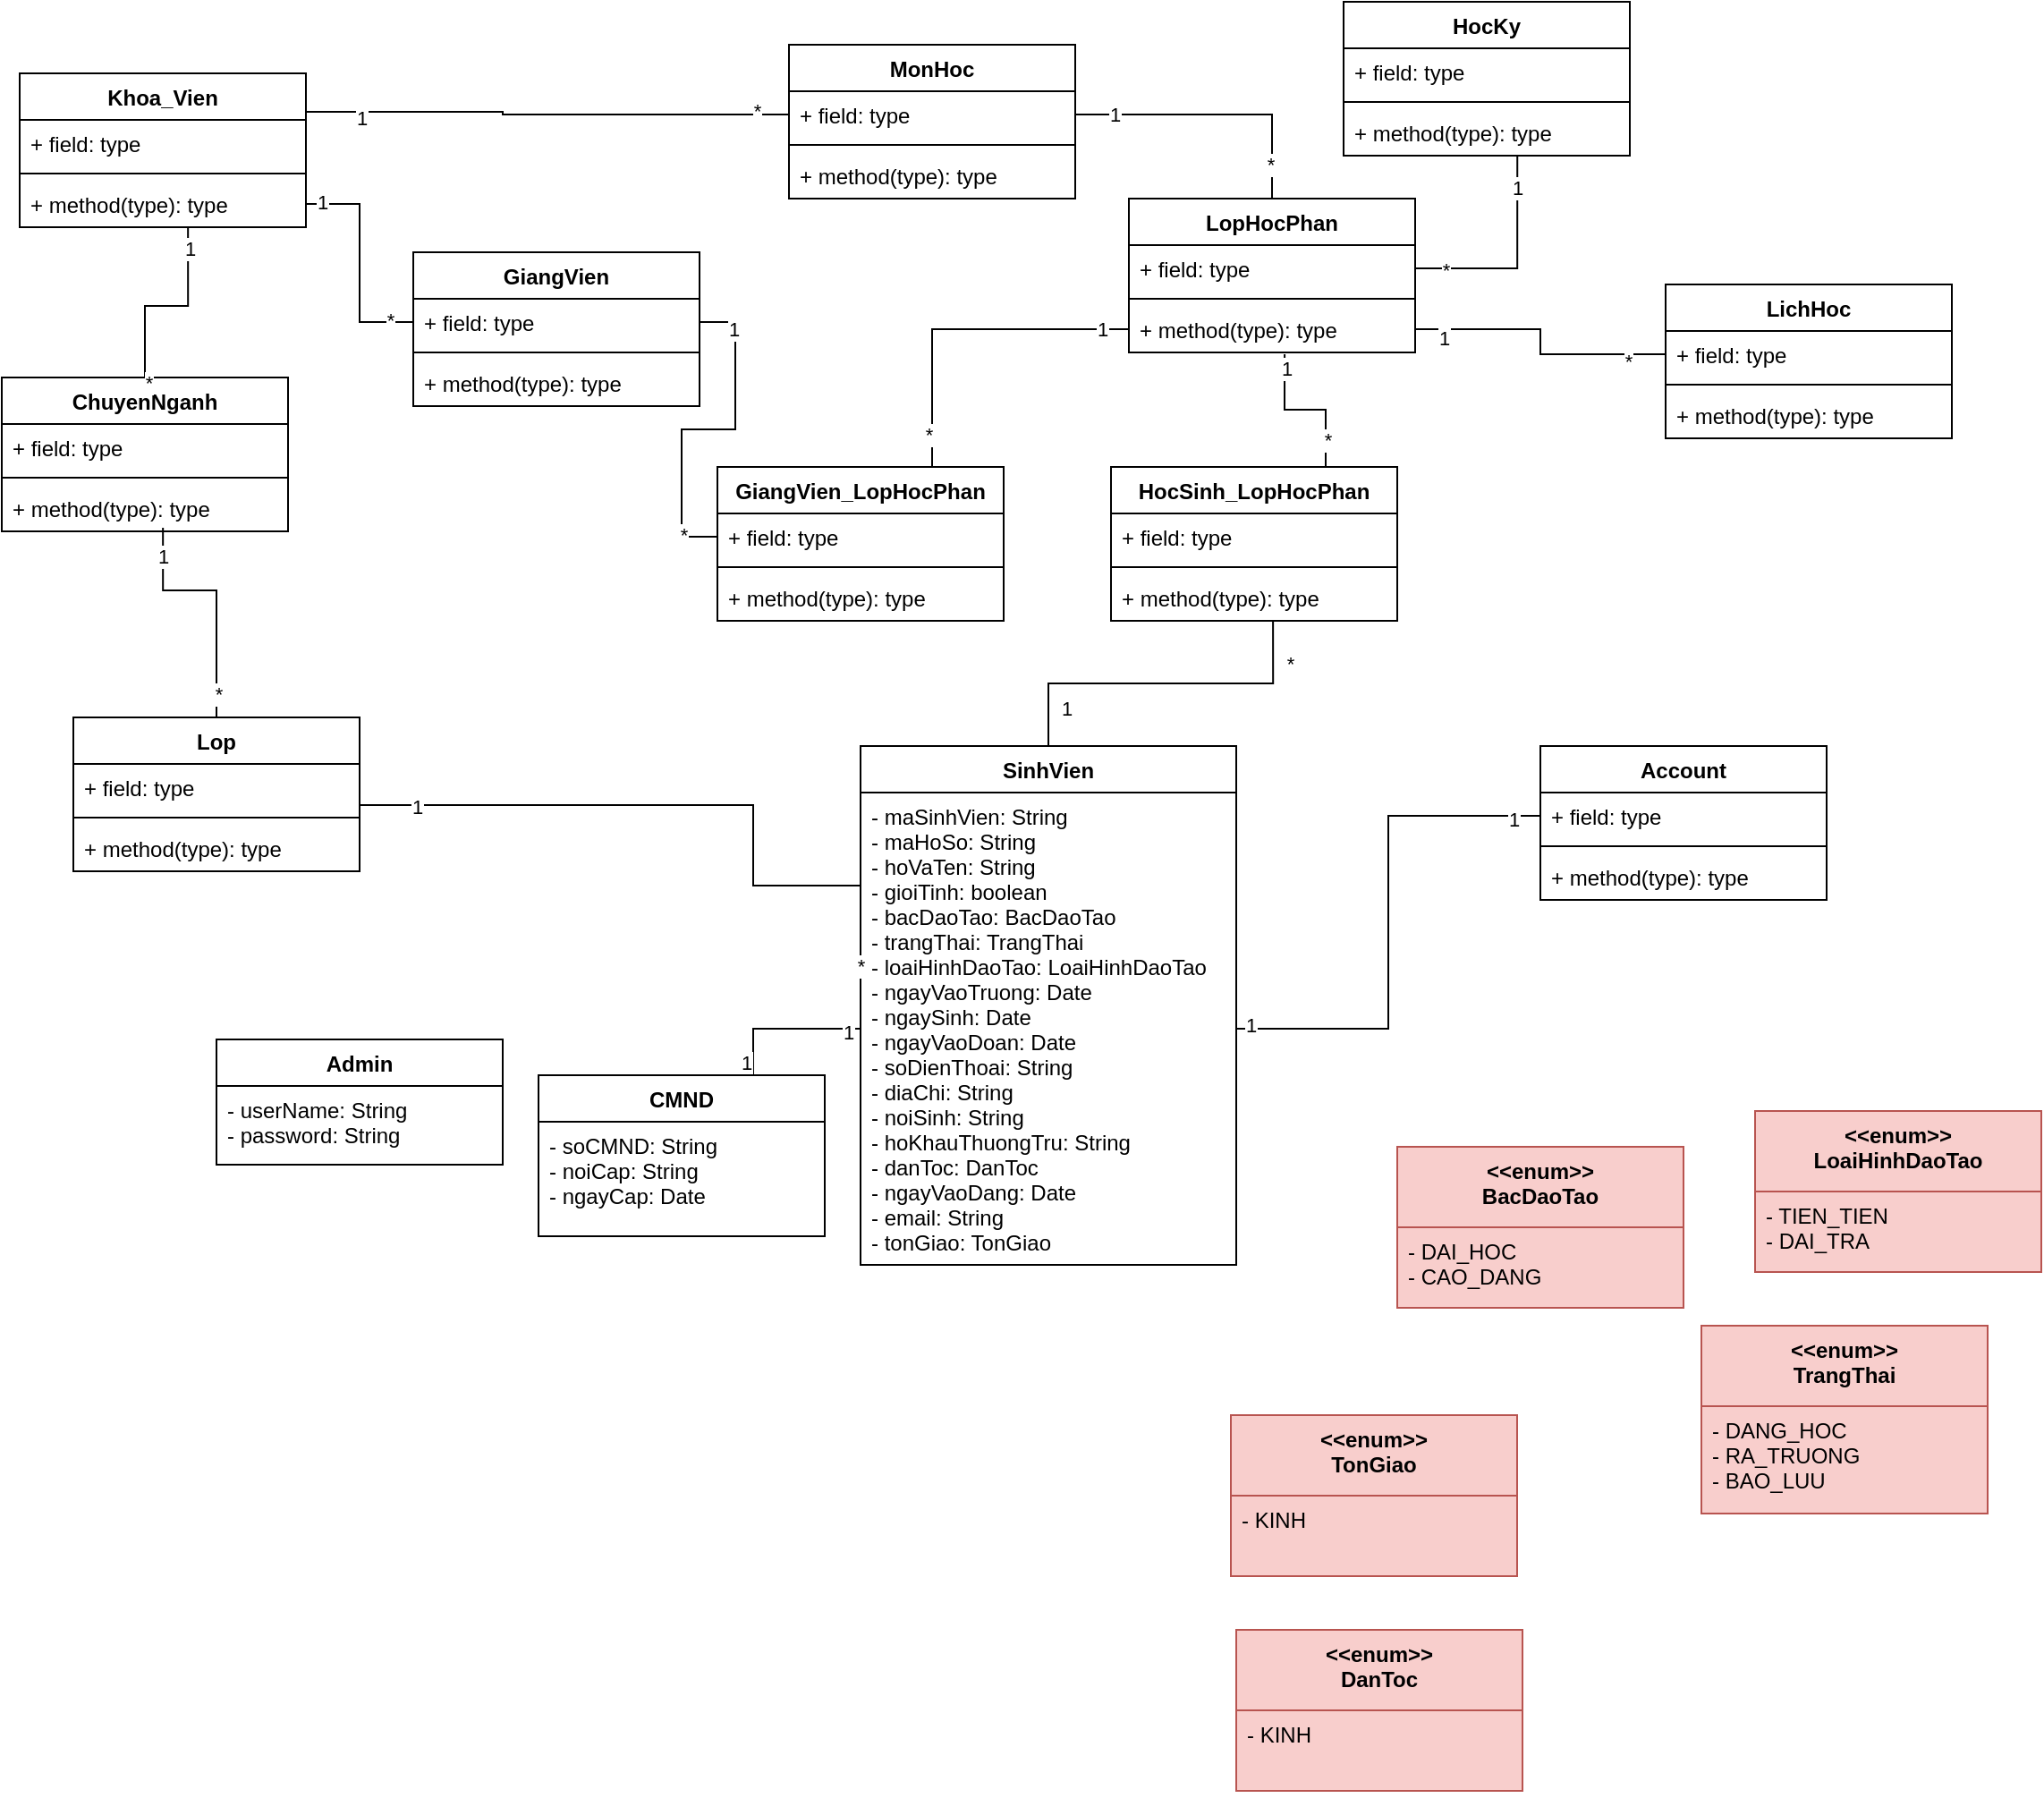 <mxfile version="15.2.1" type="github">
  <diagram id="Yj6DFzL0j5Qf95JARL4s" name="Page-1">
    <mxGraphModel dx="2858" dy="1194" grid="1" gridSize="10" guides="1" tooltips="1" connect="1" arrows="1" fold="1" page="1" pageScale="1" pageWidth="827" pageHeight="1169" math="0" shadow="0">
      <root>
        <mxCell id="0" />
        <mxCell id="1" parent="0" />
        <mxCell id="6rRiFF-nvon5pC7xxNcr-5" value="SinhVien" style="swimlane;fontStyle=1;align=center;verticalAlign=top;childLayout=stackLayout;horizontal=1;startSize=26;horizontalStack=0;resizeParent=1;resizeParentMax=0;resizeLast=0;collapsible=1;marginBottom=0;" vertex="1" parent="1">
          <mxGeometry x="460" y="446" width="210" height="290" as="geometry" />
        </mxCell>
        <mxCell id="6rRiFF-nvon5pC7xxNcr-6" value="- maSinhVien: String&#xa;- maHoSo: String&#xa;- hoVaTen: String&#xa;- gioiTinh: boolean&#xa;- bacDaoTao: BacDaoTao&#xa;- trangThai: TrangThai&#xa;- loaiHinhDaoTao: LoaiHinhDaoTao&#xa;- ngayVaoTruong: Date&#xa;- ngaySinh: Date&#xa;- ngayVaoDoan: Date&#xa;- soDienThoai: String&#xa;- diaChi: String&#xa;- noiSinh: String&#xa;- hoKhauThuongTru: String&#xa;- danToc: DanToc&#xa;- ngayVaoDang: Date&#xa;- email: String&#xa;- tonGiao: TonGiao" style="text;strokeColor=none;fillColor=none;align=left;verticalAlign=top;spacingLeft=4;spacingRight=4;overflow=hidden;rotatable=0;points=[[0,0.5],[1,0.5]];portConstraint=eastwest;" vertex="1" parent="6rRiFF-nvon5pC7xxNcr-5">
          <mxGeometry y="26" width="210" height="264" as="geometry" />
        </mxCell>
        <mxCell id="6rRiFF-nvon5pC7xxNcr-9" value="Khoa_Vien" style="swimlane;fontStyle=1;align=center;verticalAlign=top;childLayout=stackLayout;horizontal=1;startSize=26;horizontalStack=0;resizeParent=1;resizeParentMax=0;resizeLast=0;collapsible=1;marginBottom=0;" vertex="1" parent="1">
          <mxGeometry x="-10" y="70" width="160" height="86" as="geometry" />
        </mxCell>
        <mxCell id="6rRiFF-nvon5pC7xxNcr-10" value="+ field: type" style="text;strokeColor=none;fillColor=none;align=left;verticalAlign=top;spacingLeft=4;spacingRight=4;overflow=hidden;rotatable=0;points=[[0,0.5],[1,0.5]];portConstraint=eastwest;" vertex="1" parent="6rRiFF-nvon5pC7xxNcr-9">
          <mxGeometry y="26" width="160" height="26" as="geometry" />
        </mxCell>
        <mxCell id="6rRiFF-nvon5pC7xxNcr-11" value="" style="line;strokeWidth=1;fillColor=none;align=left;verticalAlign=middle;spacingTop=-1;spacingLeft=3;spacingRight=3;rotatable=0;labelPosition=right;points=[];portConstraint=eastwest;" vertex="1" parent="6rRiFF-nvon5pC7xxNcr-9">
          <mxGeometry y="52" width="160" height="8" as="geometry" />
        </mxCell>
        <mxCell id="6rRiFF-nvon5pC7xxNcr-12" value="+ method(type): type" style="text;strokeColor=none;fillColor=none;align=left;verticalAlign=top;spacingLeft=4;spacingRight=4;overflow=hidden;rotatable=0;points=[[0,0.5],[1,0.5]];portConstraint=eastwest;" vertex="1" parent="6rRiFF-nvon5pC7xxNcr-9">
          <mxGeometry y="60" width="160" height="26" as="geometry" />
        </mxCell>
        <mxCell id="6rRiFF-nvon5pC7xxNcr-13" value="ChuyenNganh" style="swimlane;fontStyle=1;align=center;verticalAlign=top;childLayout=stackLayout;horizontal=1;startSize=26;horizontalStack=0;resizeParent=1;resizeParentMax=0;resizeLast=0;collapsible=1;marginBottom=0;" vertex="1" parent="1">
          <mxGeometry x="-20" y="240" width="160" height="86" as="geometry" />
        </mxCell>
        <mxCell id="6rRiFF-nvon5pC7xxNcr-14" value="+ field: type" style="text;strokeColor=none;fillColor=none;align=left;verticalAlign=top;spacingLeft=4;spacingRight=4;overflow=hidden;rotatable=0;points=[[0,0.5],[1,0.5]];portConstraint=eastwest;" vertex="1" parent="6rRiFF-nvon5pC7xxNcr-13">
          <mxGeometry y="26" width="160" height="26" as="geometry" />
        </mxCell>
        <mxCell id="6rRiFF-nvon5pC7xxNcr-15" value="" style="line;strokeWidth=1;fillColor=none;align=left;verticalAlign=middle;spacingTop=-1;spacingLeft=3;spacingRight=3;rotatable=0;labelPosition=right;points=[];portConstraint=eastwest;" vertex="1" parent="6rRiFF-nvon5pC7xxNcr-13">
          <mxGeometry y="52" width="160" height="8" as="geometry" />
        </mxCell>
        <mxCell id="6rRiFF-nvon5pC7xxNcr-16" value="+ method(type): type" style="text;strokeColor=none;fillColor=none;align=left;verticalAlign=top;spacingLeft=4;spacingRight=4;overflow=hidden;rotatable=0;points=[[0,0.5],[1,0.5]];portConstraint=eastwest;" vertex="1" parent="6rRiFF-nvon5pC7xxNcr-13">
          <mxGeometry y="60" width="160" height="26" as="geometry" />
        </mxCell>
        <mxCell id="6rRiFF-nvon5pC7xxNcr-17" style="edgeStyle=orthogonalEdgeStyle;rounded=0;orthogonalLoop=1;jettySize=auto;html=1;exitX=0;exitY=0.5;exitDx=0;exitDy=0;entryX=1;entryY=0.5;entryDx=0;entryDy=0;endArrow=none;endFill=0;" edge="1" parent="1" source="6rRiFF-nvon5pC7xxNcr-6" target="6rRiFF-nvon5pC7xxNcr-31">
          <mxGeometry relative="1" as="geometry">
            <Array as="points">
              <mxPoint x="400" y="524" />
              <mxPoint x="400" y="479" />
              <mxPoint x="180" y="479" />
            </Array>
          </mxGeometry>
        </mxCell>
        <mxCell id="6rRiFF-nvon5pC7xxNcr-19" value="*" style="edgeLabel;html=1;align=center;verticalAlign=middle;resizable=0;points=[];" vertex="1" connectable="0" parent="6rRiFF-nvon5pC7xxNcr-17">
          <mxGeometry x="-0.831" relative="1" as="geometry">
            <mxPoint as="offset" />
          </mxGeometry>
        </mxCell>
        <mxCell id="6rRiFF-nvon5pC7xxNcr-21" value="1" style="edgeLabel;html=1;align=center;verticalAlign=middle;resizable=0;points=[];" vertex="1" connectable="0" parent="6rRiFF-nvon5pC7xxNcr-17">
          <mxGeometry x="0.798" y="1" relative="1" as="geometry">
            <mxPoint as="offset" />
          </mxGeometry>
        </mxCell>
        <mxCell id="6rRiFF-nvon5pC7xxNcr-18" style="edgeStyle=orthogonalEdgeStyle;rounded=0;orthogonalLoop=1;jettySize=auto;html=1;exitX=0.5;exitY=0;exitDx=0;exitDy=0;entryX=0.588;entryY=1;entryDx=0;entryDy=0;endArrow=none;endFill=0;entryPerimeter=0;" edge="1" parent="1" source="6rRiFF-nvon5pC7xxNcr-13" target="6rRiFF-nvon5pC7xxNcr-12">
          <mxGeometry relative="1" as="geometry">
            <Array as="points">
              <mxPoint x="60" y="200" />
              <mxPoint x="84" y="200" />
            </Array>
          </mxGeometry>
        </mxCell>
        <mxCell id="6rRiFF-nvon5pC7xxNcr-22" value="1" style="edgeLabel;html=1;align=center;verticalAlign=middle;resizable=0;points=[];" vertex="1" connectable="0" parent="6rRiFF-nvon5pC7xxNcr-18">
          <mxGeometry x="0.785" y="-1" relative="1" as="geometry">
            <mxPoint as="offset" />
          </mxGeometry>
        </mxCell>
        <mxCell id="6rRiFF-nvon5pC7xxNcr-24" value="*" style="edgeLabel;html=1;align=center;verticalAlign=middle;resizable=0;points=[];" vertex="1" connectable="0" parent="6rRiFF-nvon5pC7xxNcr-18">
          <mxGeometry x="-0.884" y="1" relative="1" as="geometry">
            <mxPoint x="3" y="9" as="offset" />
          </mxGeometry>
        </mxCell>
        <mxCell id="6rRiFF-nvon5pC7xxNcr-45" style="edgeStyle=orthogonalEdgeStyle;rounded=0;orthogonalLoop=1;jettySize=auto;html=1;exitX=0.544;exitY=1.038;exitDx=0;exitDy=0;entryX=0.75;entryY=0;entryDx=0;entryDy=0;endArrow=none;endFill=0;exitPerimeter=0;" edge="1" parent="1" source="6rRiFF-nvon5pC7xxNcr-29" target="6rRiFF-nvon5pC7xxNcr-41">
          <mxGeometry relative="1" as="geometry" />
        </mxCell>
        <mxCell id="6rRiFF-nvon5pC7xxNcr-49" value="*" style="edgeLabel;html=1;align=center;verticalAlign=middle;resizable=0;points=[];" vertex="1" connectable="0" parent="6rRiFF-nvon5pC7xxNcr-45">
          <mxGeometry x="0.635" y="1" relative="1" as="geometry">
            <mxPoint as="offset" />
          </mxGeometry>
        </mxCell>
        <mxCell id="6rRiFF-nvon5pC7xxNcr-51" value="1" style="edgeLabel;html=1;align=center;verticalAlign=middle;resizable=0;points=[];" vertex="1" connectable="0" parent="6rRiFF-nvon5pC7xxNcr-45">
          <mxGeometry x="-0.819" y="1" relative="1" as="geometry">
            <mxPoint as="offset" />
          </mxGeometry>
        </mxCell>
        <mxCell id="6rRiFF-nvon5pC7xxNcr-26" value="LopHocPhan" style="swimlane;fontStyle=1;align=center;verticalAlign=top;childLayout=stackLayout;horizontal=1;startSize=26;horizontalStack=0;resizeParent=1;resizeParentMax=0;resizeLast=0;collapsible=1;marginBottom=0;" vertex="1" parent="1">
          <mxGeometry x="610" y="140" width="160" height="86" as="geometry" />
        </mxCell>
        <mxCell id="6rRiFF-nvon5pC7xxNcr-27" value="+ field: type" style="text;strokeColor=none;fillColor=none;align=left;verticalAlign=top;spacingLeft=4;spacingRight=4;overflow=hidden;rotatable=0;points=[[0,0.5],[1,0.5]];portConstraint=eastwest;" vertex="1" parent="6rRiFF-nvon5pC7xxNcr-26">
          <mxGeometry y="26" width="160" height="26" as="geometry" />
        </mxCell>
        <mxCell id="6rRiFF-nvon5pC7xxNcr-28" value="" style="line;strokeWidth=1;fillColor=none;align=left;verticalAlign=middle;spacingTop=-1;spacingLeft=3;spacingRight=3;rotatable=0;labelPosition=right;points=[];portConstraint=eastwest;" vertex="1" parent="6rRiFF-nvon5pC7xxNcr-26">
          <mxGeometry y="52" width="160" height="8" as="geometry" />
        </mxCell>
        <mxCell id="6rRiFF-nvon5pC7xxNcr-29" value="+ method(type): type" style="text;strokeColor=none;fillColor=none;align=left;verticalAlign=top;spacingLeft=4;spacingRight=4;overflow=hidden;rotatable=0;points=[[0,0.5],[1,0.5]];portConstraint=eastwest;" vertex="1" parent="6rRiFF-nvon5pC7xxNcr-26">
          <mxGeometry y="60" width="160" height="26" as="geometry" />
        </mxCell>
        <mxCell id="6rRiFF-nvon5pC7xxNcr-30" value="Lop" style="swimlane;fontStyle=1;align=center;verticalAlign=top;childLayout=stackLayout;horizontal=1;startSize=26;horizontalStack=0;resizeParent=1;resizeParentMax=0;resizeLast=0;collapsible=1;marginBottom=0;" vertex="1" parent="1">
          <mxGeometry x="20" y="430" width="160" height="86" as="geometry" />
        </mxCell>
        <mxCell id="6rRiFF-nvon5pC7xxNcr-31" value="+ field: type" style="text;strokeColor=none;fillColor=none;align=left;verticalAlign=top;spacingLeft=4;spacingRight=4;overflow=hidden;rotatable=0;points=[[0,0.5],[1,0.5]];portConstraint=eastwest;" vertex="1" parent="6rRiFF-nvon5pC7xxNcr-30">
          <mxGeometry y="26" width="160" height="26" as="geometry" />
        </mxCell>
        <mxCell id="6rRiFF-nvon5pC7xxNcr-32" value="" style="line;strokeWidth=1;fillColor=none;align=left;verticalAlign=middle;spacingTop=-1;spacingLeft=3;spacingRight=3;rotatable=0;labelPosition=right;points=[];portConstraint=eastwest;" vertex="1" parent="6rRiFF-nvon5pC7xxNcr-30">
          <mxGeometry y="52" width="160" height="8" as="geometry" />
        </mxCell>
        <mxCell id="6rRiFF-nvon5pC7xxNcr-33" value="+ method(type): type" style="text;strokeColor=none;fillColor=none;align=left;verticalAlign=top;spacingLeft=4;spacingRight=4;overflow=hidden;rotatable=0;points=[[0,0.5],[1,0.5]];portConstraint=eastwest;" vertex="1" parent="6rRiFF-nvon5pC7xxNcr-30">
          <mxGeometry y="60" width="160" height="26" as="geometry" />
        </mxCell>
        <mxCell id="6rRiFF-nvon5pC7xxNcr-34" style="edgeStyle=orthogonalEdgeStyle;rounded=0;orthogonalLoop=1;jettySize=auto;html=1;exitX=0.5;exitY=0;exitDx=0;exitDy=0;entryX=0.563;entryY=0.923;entryDx=0;entryDy=0;endArrow=none;endFill=0;entryPerimeter=0;" edge="1" parent="1" source="6rRiFF-nvon5pC7xxNcr-30" target="6rRiFF-nvon5pC7xxNcr-16">
          <mxGeometry relative="1" as="geometry">
            <Array as="points">
              <mxPoint x="100" y="359" />
              <mxPoint x="70" y="359" />
            </Array>
          </mxGeometry>
        </mxCell>
        <mxCell id="6rRiFF-nvon5pC7xxNcr-62" value="1" style="edgeLabel;html=1;align=center;verticalAlign=middle;resizable=0;points=[];" vertex="1" connectable="0" parent="6rRiFF-nvon5pC7xxNcr-34">
          <mxGeometry x="0.773" relative="1" as="geometry">
            <mxPoint as="offset" />
          </mxGeometry>
        </mxCell>
        <mxCell id="6rRiFF-nvon5pC7xxNcr-63" value="*" style="edgeLabel;html=1;align=center;verticalAlign=middle;resizable=0;points=[];" vertex="1" connectable="0" parent="6rRiFF-nvon5pC7xxNcr-34">
          <mxGeometry x="-0.798" y="-1" relative="1" as="geometry">
            <mxPoint as="offset" />
          </mxGeometry>
        </mxCell>
        <mxCell id="6rRiFF-nvon5pC7xxNcr-41" value="HocSinh_LopHocPhan" style="swimlane;fontStyle=1;align=center;verticalAlign=top;childLayout=stackLayout;horizontal=1;startSize=26;horizontalStack=0;resizeParent=1;resizeParentMax=0;resizeLast=0;collapsible=1;marginBottom=0;" vertex="1" parent="1">
          <mxGeometry x="600" y="290" width="160" height="86" as="geometry" />
        </mxCell>
        <mxCell id="6rRiFF-nvon5pC7xxNcr-42" value="+ field: type" style="text;strokeColor=none;fillColor=none;align=left;verticalAlign=top;spacingLeft=4;spacingRight=4;overflow=hidden;rotatable=0;points=[[0,0.5],[1,0.5]];portConstraint=eastwest;" vertex="1" parent="6rRiFF-nvon5pC7xxNcr-41">
          <mxGeometry y="26" width="160" height="26" as="geometry" />
        </mxCell>
        <mxCell id="6rRiFF-nvon5pC7xxNcr-43" value="" style="line;strokeWidth=1;fillColor=none;align=left;verticalAlign=middle;spacingTop=-1;spacingLeft=3;spacingRight=3;rotatable=0;labelPosition=right;points=[];portConstraint=eastwest;" vertex="1" parent="6rRiFF-nvon5pC7xxNcr-41">
          <mxGeometry y="52" width="160" height="8" as="geometry" />
        </mxCell>
        <mxCell id="6rRiFF-nvon5pC7xxNcr-44" value="+ method(type): type" style="text;strokeColor=none;fillColor=none;align=left;verticalAlign=top;spacingLeft=4;spacingRight=4;overflow=hidden;rotatable=0;points=[[0,0.5],[1,0.5]];portConstraint=eastwest;" vertex="1" parent="6rRiFF-nvon5pC7xxNcr-41">
          <mxGeometry y="60" width="160" height="26" as="geometry" />
        </mxCell>
        <mxCell id="6rRiFF-nvon5pC7xxNcr-46" style="edgeStyle=orthogonalEdgeStyle;rounded=0;orthogonalLoop=1;jettySize=auto;html=1;exitX=0.5;exitY=0;exitDx=0;exitDy=0;entryX=0.566;entryY=1.013;entryDx=0;entryDy=0;endArrow=none;endFill=0;entryPerimeter=0;" edge="1" parent="1" source="6rRiFF-nvon5pC7xxNcr-5" target="6rRiFF-nvon5pC7xxNcr-44">
          <mxGeometry relative="1" as="geometry" />
        </mxCell>
        <mxCell id="6rRiFF-nvon5pC7xxNcr-47" value="1" style="edgeLabel;html=1;align=center;verticalAlign=middle;resizable=0;points=[];" vertex="1" connectable="0" parent="6rRiFF-nvon5pC7xxNcr-46">
          <mxGeometry x="-0.837" y="-2" relative="1" as="geometry">
            <mxPoint x="8" y="-5" as="offset" />
          </mxGeometry>
        </mxCell>
        <mxCell id="6rRiFF-nvon5pC7xxNcr-48" value="*" style="edgeLabel;html=1;align=center;verticalAlign=middle;resizable=0;points=[];" vertex="1" connectable="0" parent="6rRiFF-nvon5pC7xxNcr-46">
          <mxGeometry x="0.763" y="-1" relative="1" as="geometry">
            <mxPoint x="8" as="offset" />
          </mxGeometry>
        </mxCell>
        <mxCell id="6rRiFF-nvon5pC7xxNcr-71" style="edgeStyle=orthogonalEdgeStyle;rounded=0;orthogonalLoop=1;jettySize=auto;html=1;exitX=1;exitY=0.5;exitDx=0;exitDy=0;entryX=0.5;entryY=0;entryDx=0;entryDy=0;endArrow=none;endFill=0;" edge="1" parent="1" source="6rRiFF-nvon5pC7xxNcr-53" target="6rRiFF-nvon5pC7xxNcr-26">
          <mxGeometry relative="1" as="geometry" />
        </mxCell>
        <mxCell id="6rRiFF-nvon5pC7xxNcr-72" value="1" style="edgeLabel;html=1;align=center;verticalAlign=middle;resizable=0;points=[];" vertex="1" connectable="0" parent="6rRiFF-nvon5pC7xxNcr-71">
          <mxGeometry x="-0.728" relative="1" as="geometry">
            <mxPoint as="offset" />
          </mxGeometry>
        </mxCell>
        <mxCell id="6rRiFF-nvon5pC7xxNcr-73" value="*" style="edgeLabel;html=1;align=center;verticalAlign=middle;resizable=0;points=[];" vertex="1" connectable="0" parent="6rRiFF-nvon5pC7xxNcr-71">
          <mxGeometry x="0.755" y="-1" relative="1" as="geometry">
            <mxPoint as="offset" />
          </mxGeometry>
        </mxCell>
        <mxCell id="6rRiFF-nvon5pC7xxNcr-52" value="MonHoc" style="swimlane;fontStyle=1;align=center;verticalAlign=top;childLayout=stackLayout;horizontal=1;startSize=26;horizontalStack=0;resizeParent=1;resizeParentMax=0;resizeLast=0;collapsible=1;marginBottom=0;" vertex="1" parent="1">
          <mxGeometry x="420" y="54" width="160" height="86" as="geometry" />
        </mxCell>
        <mxCell id="6rRiFF-nvon5pC7xxNcr-53" value="+ field: type" style="text;strokeColor=none;fillColor=none;align=left;verticalAlign=top;spacingLeft=4;spacingRight=4;overflow=hidden;rotatable=0;points=[[0,0.5],[1,0.5]];portConstraint=eastwest;" vertex="1" parent="6rRiFF-nvon5pC7xxNcr-52">
          <mxGeometry y="26" width="160" height="26" as="geometry" />
        </mxCell>
        <mxCell id="6rRiFF-nvon5pC7xxNcr-54" value="" style="line;strokeWidth=1;fillColor=none;align=left;verticalAlign=middle;spacingTop=-1;spacingLeft=3;spacingRight=3;rotatable=0;labelPosition=right;points=[];portConstraint=eastwest;" vertex="1" parent="6rRiFF-nvon5pC7xxNcr-52">
          <mxGeometry y="52" width="160" height="8" as="geometry" />
        </mxCell>
        <mxCell id="6rRiFF-nvon5pC7xxNcr-55" value="+ method(type): type" style="text;strokeColor=none;fillColor=none;align=left;verticalAlign=top;spacingLeft=4;spacingRight=4;overflow=hidden;rotatable=0;points=[[0,0.5],[1,0.5]];portConstraint=eastwest;" vertex="1" parent="6rRiFF-nvon5pC7xxNcr-52">
          <mxGeometry y="60" width="160" height="26" as="geometry" />
        </mxCell>
        <mxCell id="6rRiFF-nvon5pC7xxNcr-59" style="edgeStyle=orthogonalEdgeStyle;rounded=0;orthogonalLoop=1;jettySize=auto;html=1;exitX=0;exitY=0.5;exitDx=0;exitDy=0;entryX=1;entryY=0.25;entryDx=0;entryDy=0;endArrow=none;endFill=0;" edge="1" parent="1" source="6rRiFF-nvon5pC7xxNcr-53" target="6rRiFF-nvon5pC7xxNcr-9">
          <mxGeometry relative="1" as="geometry">
            <Array as="points">
              <mxPoint x="260" y="93" />
              <mxPoint x="260" y="92" />
            </Array>
          </mxGeometry>
        </mxCell>
        <mxCell id="6rRiFF-nvon5pC7xxNcr-60" value="1" style="edgeLabel;html=1;align=center;verticalAlign=middle;resizable=0;points=[];" vertex="1" connectable="0" parent="6rRiFF-nvon5pC7xxNcr-59">
          <mxGeometry x="0.772" y="3" relative="1" as="geometry">
            <mxPoint as="offset" />
          </mxGeometry>
        </mxCell>
        <mxCell id="6rRiFF-nvon5pC7xxNcr-61" value="*" style="edgeLabel;html=1;align=center;verticalAlign=middle;resizable=0;points=[];" vertex="1" connectable="0" parent="6rRiFF-nvon5pC7xxNcr-59">
          <mxGeometry x="-0.864" y="-2" relative="1" as="geometry">
            <mxPoint as="offset" />
          </mxGeometry>
        </mxCell>
        <mxCell id="6rRiFF-nvon5pC7xxNcr-64" value="HocKy" style="swimlane;fontStyle=1;align=center;verticalAlign=top;childLayout=stackLayout;horizontal=1;startSize=26;horizontalStack=0;resizeParent=1;resizeParentMax=0;resizeLast=0;collapsible=1;marginBottom=0;" vertex="1" parent="1">
          <mxGeometry x="730" y="30" width="160" height="86" as="geometry" />
        </mxCell>
        <mxCell id="6rRiFF-nvon5pC7xxNcr-65" value="+ field: type" style="text;strokeColor=none;fillColor=none;align=left;verticalAlign=top;spacingLeft=4;spacingRight=4;overflow=hidden;rotatable=0;points=[[0,0.5],[1,0.5]];portConstraint=eastwest;" vertex="1" parent="6rRiFF-nvon5pC7xxNcr-64">
          <mxGeometry y="26" width="160" height="26" as="geometry" />
        </mxCell>
        <mxCell id="6rRiFF-nvon5pC7xxNcr-66" value="" style="line;strokeWidth=1;fillColor=none;align=left;verticalAlign=middle;spacingTop=-1;spacingLeft=3;spacingRight=3;rotatable=0;labelPosition=right;points=[];portConstraint=eastwest;" vertex="1" parent="6rRiFF-nvon5pC7xxNcr-64">
          <mxGeometry y="52" width="160" height="8" as="geometry" />
        </mxCell>
        <mxCell id="6rRiFF-nvon5pC7xxNcr-67" value="+ method(type): type" style="text;strokeColor=none;fillColor=none;align=left;verticalAlign=top;spacingLeft=4;spacingRight=4;overflow=hidden;rotatable=0;points=[[0,0.5],[1,0.5]];portConstraint=eastwest;" vertex="1" parent="6rRiFF-nvon5pC7xxNcr-64">
          <mxGeometry y="60" width="160" height="26" as="geometry" />
        </mxCell>
        <mxCell id="6rRiFF-nvon5pC7xxNcr-68" style="edgeStyle=orthogonalEdgeStyle;rounded=0;orthogonalLoop=1;jettySize=auto;html=1;exitX=1;exitY=0.5;exitDx=0;exitDy=0;entryX=0.607;entryY=0.981;entryDx=0;entryDy=0;endArrow=none;endFill=0;entryPerimeter=0;" edge="1" parent="1" source="6rRiFF-nvon5pC7xxNcr-27" target="6rRiFF-nvon5pC7xxNcr-67">
          <mxGeometry relative="1" as="geometry" />
        </mxCell>
        <mxCell id="6rRiFF-nvon5pC7xxNcr-69" value="*" style="edgeLabel;html=1;align=center;verticalAlign=middle;resizable=0;points=[];" vertex="1" connectable="0" parent="6rRiFF-nvon5pC7xxNcr-68">
          <mxGeometry x="-0.717" y="-1" relative="1" as="geometry">
            <mxPoint as="offset" />
          </mxGeometry>
        </mxCell>
        <mxCell id="6rRiFF-nvon5pC7xxNcr-70" value="1" style="edgeLabel;html=1;align=center;verticalAlign=middle;resizable=0;points=[];" vertex="1" connectable="0" parent="6rRiFF-nvon5pC7xxNcr-68">
          <mxGeometry x="0.696" relative="1" as="geometry">
            <mxPoint as="offset" />
          </mxGeometry>
        </mxCell>
        <mxCell id="6rRiFF-nvon5pC7xxNcr-74" value="GiangVien" style="swimlane;fontStyle=1;align=center;verticalAlign=top;childLayout=stackLayout;horizontal=1;startSize=26;horizontalStack=0;resizeParent=1;resizeParentMax=0;resizeLast=0;collapsible=1;marginBottom=0;" vertex="1" parent="1">
          <mxGeometry x="210" y="170" width="160" height="86" as="geometry" />
        </mxCell>
        <mxCell id="6rRiFF-nvon5pC7xxNcr-75" value="+ field: type" style="text;strokeColor=none;fillColor=none;align=left;verticalAlign=top;spacingLeft=4;spacingRight=4;overflow=hidden;rotatable=0;points=[[0,0.5],[1,0.5]];portConstraint=eastwest;" vertex="1" parent="6rRiFF-nvon5pC7xxNcr-74">
          <mxGeometry y="26" width="160" height="26" as="geometry" />
        </mxCell>
        <mxCell id="6rRiFF-nvon5pC7xxNcr-76" value="" style="line;strokeWidth=1;fillColor=none;align=left;verticalAlign=middle;spacingTop=-1;spacingLeft=3;spacingRight=3;rotatable=0;labelPosition=right;points=[];portConstraint=eastwest;" vertex="1" parent="6rRiFF-nvon5pC7xxNcr-74">
          <mxGeometry y="52" width="160" height="8" as="geometry" />
        </mxCell>
        <mxCell id="6rRiFF-nvon5pC7xxNcr-77" value="+ method(type): type" style="text;strokeColor=none;fillColor=none;align=left;verticalAlign=top;spacingLeft=4;spacingRight=4;overflow=hidden;rotatable=0;points=[[0,0.5],[1,0.5]];portConstraint=eastwest;" vertex="1" parent="6rRiFF-nvon5pC7xxNcr-74">
          <mxGeometry y="60" width="160" height="26" as="geometry" />
        </mxCell>
        <mxCell id="6rRiFF-nvon5pC7xxNcr-78" style="edgeStyle=orthogonalEdgeStyle;rounded=0;orthogonalLoop=1;jettySize=auto;html=1;exitX=0;exitY=0.5;exitDx=0;exitDy=0;entryX=1;entryY=0.5;entryDx=0;entryDy=0;endArrow=none;endFill=0;" edge="1" parent="1" source="6rRiFF-nvon5pC7xxNcr-75" target="6rRiFF-nvon5pC7xxNcr-12">
          <mxGeometry relative="1" as="geometry" />
        </mxCell>
        <mxCell id="6rRiFF-nvon5pC7xxNcr-79" value="1" style="edgeLabel;html=1;align=center;verticalAlign=middle;resizable=0;points=[];" vertex="1" connectable="0" parent="6rRiFF-nvon5pC7xxNcr-78">
          <mxGeometry x="0.855" y="-1" relative="1" as="geometry">
            <mxPoint as="offset" />
          </mxGeometry>
        </mxCell>
        <mxCell id="6rRiFF-nvon5pC7xxNcr-80" value="*" style="edgeLabel;html=1;align=center;verticalAlign=middle;resizable=0;points=[];" vertex="1" connectable="0" parent="6rRiFF-nvon5pC7xxNcr-78">
          <mxGeometry x="-0.79" y="-1" relative="1" as="geometry">
            <mxPoint as="offset" />
          </mxGeometry>
        </mxCell>
        <mxCell id="6rRiFF-nvon5pC7xxNcr-95" style="edgeStyle=orthogonalEdgeStyle;rounded=0;orthogonalLoop=1;jettySize=auto;html=1;exitX=0;exitY=0.5;exitDx=0;exitDy=0;entryX=1;entryY=0.5;entryDx=0;entryDy=0;endArrow=none;endFill=0;" edge="1" parent="1" source="6rRiFF-nvon5pC7xxNcr-92" target="6rRiFF-nvon5pC7xxNcr-6">
          <mxGeometry relative="1" as="geometry" />
        </mxCell>
        <mxCell id="6rRiFF-nvon5pC7xxNcr-102" value="1" style="edgeLabel;html=1;align=center;verticalAlign=middle;resizable=0;points=[];" vertex="1" connectable="0" parent="6rRiFF-nvon5pC7xxNcr-95">
          <mxGeometry x="-0.894" y="2" relative="1" as="geometry">
            <mxPoint as="offset" />
          </mxGeometry>
        </mxCell>
        <mxCell id="6rRiFF-nvon5pC7xxNcr-103" value="1" style="edgeLabel;html=1;align=center;verticalAlign=middle;resizable=0;points=[];" vertex="1" connectable="0" parent="6rRiFF-nvon5pC7xxNcr-95">
          <mxGeometry x="0.944" y="-2" relative="1" as="geometry">
            <mxPoint as="offset" />
          </mxGeometry>
        </mxCell>
        <mxCell id="6rRiFF-nvon5pC7xxNcr-91" value="Account" style="swimlane;fontStyle=1;align=center;verticalAlign=top;childLayout=stackLayout;horizontal=1;startSize=26;horizontalStack=0;resizeParent=1;resizeParentMax=0;resizeLast=0;collapsible=1;marginBottom=0;" vertex="1" parent="1">
          <mxGeometry x="840" y="446" width="160" height="86" as="geometry" />
        </mxCell>
        <mxCell id="6rRiFF-nvon5pC7xxNcr-92" value="+ field: type" style="text;strokeColor=none;fillColor=none;align=left;verticalAlign=top;spacingLeft=4;spacingRight=4;overflow=hidden;rotatable=0;points=[[0,0.5],[1,0.5]];portConstraint=eastwest;" vertex="1" parent="6rRiFF-nvon5pC7xxNcr-91">
          <mxGeometry y="26" width="160" height="26" as="geometry" />
        </mxCell>
        <mxCell id="6rRiFF-nvon5pC7xxNcr-93" value="" style="line;strokeWidth=1;fillColor=none;align=left;verticalAlign=middle;spacingTop=-1;spacingLeft=3;spacingRight=3;rotatable=0;labelPosition=right;points=[];portConstraint=eastwest;" vertex="1" parent="6rRiFF-nvon5pC7xxNcr-91">
          <mxGeometry y="52" width="160" height="8" as="geometry" />
        </mxCell>
        <mxCell id="6rRiFF-nvon5pC7xxNcr-94" value="+ method(type): type" style="text;strokeColor=none;fillColor=none;align=left;verticalAlign=top;spacingLeft=4;spacingRight=4;overflow=hidden;rotatable=0;points=[[0,0.5],[1,0.5]];portConstraint=eastwest;" vertex="1" parent="6rRiFF-nvon5pC7xxNcr-91">
          <mxGeometry y="60" width="160" height="26" as="geometry" />
        </mxCell>
        <mxCell id="6rRiFF-nvon5pC7xxNcr-104" value="LichHoc" style="swimlane;fontStyle=1;align=center;verticalAlign=top;childLayout=stackLayout;horizontal=1;startSize=26;horizontalStack=0;resizeParent=1;resizeParentMax=0;resizeLast=0;collapsible=1;marginBottom=0;" vertex="1" parent="1">
          <mxGeometry x="910" y="188" width="160" height="86" as="geometry" />
        </mxCell>
        <mxCell id="6rRiFF-nvon5pC7xxNcr-105" value="+ field: type" style="text;strokeColor=none;fillColor=none;align=left;verticalAlign=top;spacingLeft=4;spacingRight=4;overflow=hidden;rotatable=0;points=[[0,0.5],[1,0.5]];portConstraint=eastwest;" vertex="1" parent="6rRiFF-nvon5pC7xxNcr-104">
          <mxGeometry y="26" width="160" height="26" as="geometry" />
        </mxCell>
        <mxCell id="6rRiFF-nvon5pC7xxNcr-106" value="" style="line;strokeWidth=1;fillColor=none;align=left;verticalAlign=middle;spacingTop=-1;spacingLeft=3;spacingRight=3;rotatable=0;labelPosition=right;points=[];portConstraint=eastwest;" vertex="1" parent="6rRiFF-nvon5pC7xxNcr-104">
          <mxGeometry y="52" width="160" height="8" as="geometry" />
        </mxCell>
        <mxCell id="6rRiFF-nvon5pC7xxNcr-107" value="+ method(type): type" style="text;strokeColor=none;fillColor=none;align=left;verticalAlign=top;spacingLeft=4;spacingRight=4;overflow=hidden;rotatable=0;points=[[0,0.5],[1,0.5]];portConstraint=eastwest;" vertex="1" parent="6rRiFF-nvon5pC7xxNcr-104">
          <mxGeometry y="60" width="160" height="26" as="geometry" />
        </mxCell>
        <mxCell id="6rRiFF-nvon5pC7xxNcr-108" style="edgeStyle=orthogonalEdgeStyle;rounded=0;orthogonalLoop=1;jettySize=auto;html=1;exitX=0;exitY=0.5;exitDx=0;exitDy=0;entryX=1;entryY=0.5;entryDx=0;entryDy=0;endArrow=none;endFill=0;" edge="1" parent="1" source="6rRiFF-nvon5pC7xxNcr-105" target="6rRiFF-nvon5pC7xxNcr-29">
          <mxGeometry relative="1" as="geometry" />
        </mxCell>
        <mxCell id="6rRiFF-nvon5pC7xxNcr-109" value="1" style="edgeLabel;html=1;align=center;verticalAlign=middle;resizable=0;points=[];" vertex="1" connectable="0" parent="6rRiFF-nvon5pC7xxNcr-108">
          <mxGeometry x="0.779" y="5" relative="1" as="geometry">
            <mxPoint x="-1" as="offset" />
          </mxGeometry>
        </mxCell>
        <mxCell id="6rRiFF-nvon5pC7xxNcr-110" value="*" style="edgeLabel;html=1;align=center;verticalAlign=middle;resizable=0;points=[];" vertex="1" connectable="0" parent="6rRiFF-nvon5pC7xxNcr-108">
          <mxGeometry x="-0.717" y="4" relative="1" as="geometry">
            <mxPoint x="1" as="offset" />
          </mxGeometry>
        </mxCell>
        <mxCell id="6rRiFF-nvon5pC7xxNcr-119" style="edgeStyle=orthogonalEdgeStyle;rounded=0;orthogonalLoop=1;jettySize=auto;html=1;exitX=0.75;exitY=0;exitDx=0;exitDy=0;entryX=0;entryY=0.5;entryDx=0;entryDy=0;endArrow=none;endFill=0;" edge="1" parent="1" source="6rRiFF-nvon5pC7xxNcr-112" target="6rRiFF-nvon5pC7xxNcr-29">
          <mxGeometry relative="1" as="geometry" />
        </mxCell>
        <mxCell id="6rRiFF-nvon5pC7xxNcr-120" value="*" style="edgeLabel;html=1;align=center;verticalAlign=middle;resizable=0;points=[];" vertex="1" connectable="0" parent="6rRiFF-nvon5pC7xxNcr-119">
          <mxGeometry x="-0.803" y="2" relative="1" as="geometry">
            <mxPoint as="offset" />
          </mxGeometry>
        </mxCell>
        <mxCell id="6rRiFF-nvon5pC7xxNcr-121" value="1" style="edgeLabel;html=1;align=center;verticalAlign=middle;resizable=0;points=[];" vertex="1" connectable="0" parent="6rRiFF-nvon5pC7xxNcr-119">
          <mxGeometry x="0.839" relative="1" as="geometry">
            <mxPoint as="offset" />
          </mxGeometry>
        </mxCell>
        <mxCell id="6rRiFF-nvon5pC7xxNcr-112" value="GiangVien_LopHocPhan" style="swimlane;fontStyle=1;align=center;verticalAlign=top;childLayout=stackLayout;horizontal=1;startSize=26;horizontalStack=0;resizeParent=1;resizeParentMax=0;resizeLast=0;collapsible=1;marginBottom=0;" vertex="1" parent="1">
          <mxGeometry x="380" y="290" width="160" height="86" as="geometry" />
        </mxCell>
        <mxCell id="6rRiFF-nvon5pC7xxNcr-113" value="+ field: type" style="text;strokeColor=none;fillColor=none;align=left;verticalAlign=top;spacingLeft=4;spacingRight=4;overflow=hidden;rotatable=0;points=[[0,0.5],[1,0.5]];portConstraint=eastwest;" vertex="1" parent="6rRiFF-nvon5pC7xxNcr-112">
          <mxGeometry y="26" width="160" height="26" as="geometry" />
        </mxCell>
        <mxCell id="6rRiFF-nvon5pC7xxNcr-114" value="" style="line;strokeWidth=1;fillColor=none;align=left;verticalAlign=middle;spacingTop=-1;spacingLeft=3;spacingRight=3;rotatable=0;labelPosition=right;points=[];portConstraint=eastwest;" vertex="1" parent="6rRiFF-nvon5pC7xxNcr-112">
          <mxGeometry y="52" width="160" height="8" as="geometry" />
        </mxCell>
        <mxCell id="6rRiFF-nvon5pC7xxNcr-115" value="+ method(type): type" style="text;strokeColor=none;fillColor=none;align=left;verticalAlign=top;spacingLeft=4;spacingRight=4;overflow=hidden;rotatable=0;points=[[0,0.5],[1,0.5]];portConstraint=eastwest;" vertex="1" parent="6rRiFF-nvon5pC7xxNcr-112">
          <mxGeometry y="60" width="160" height="26" as="geometry" />
        </mxCell>
        <mxCell id="6rRiFF-nvon5pC7xxNcr-116" style="edgeStyle=orthogonalEdgeStyle;rounded=0;orthogonalLoop=1;jettySize=auto;html=1;exitX=1;exitY=0.5;exitDx=0;exitDy=0;entryX=0;entryY=0.5;entryDx=0;entryDy=0;endArrow=none;endFill=0;" edge="1" parent="1" source="6rRiFF-nvon5pC7xxNcr-75" target="6rRiFF-nvon5pC7xxNcr-113">
          <mxGeometry relative="1" as="geometry" />
        </mxCell>
        <mxCell id="6rRiFF-nvon5pC7xxNcr-117" value="1" style="edgeLabel;html=1;align=center;verticalAlign=middle;resizable=0;points=[];" vertex="1" connectable="0" parent="6rRiFF-nvon5pC7xxNcr-116">
          <mxGeometry x="-0.749" y="-1" relative="1" as="geometry">
            <mxPoint as="offset" />
          </mxGeometry>
        </mxCell>
        <mxCell id="6rRiFF-nvon5pC7xxNcr-118" value="*" style="edgeLabel;html=1;align=center;verticalAlign=middle;resizable=0;points=[];" vertex="1" connectable="0" parent="6rRiFF-nvon5pC7xxNcr-116">
          <mxGeometry x="0.772" y="1" relative="1" as="geometry">
            <mxPoint as="offset" />
          </mxGeometry>
        </mxCell>
        <mxCell id="6rRiFF-nvon5pC7xxNcr-122" value="Admin" style="swimlane;fontStyle=1;align=center;verticalAlign=top;childLayout=stackLayout;horizontal=1;startSize=26;horizontalStack=0;resizeParent=1;resizeParentMax=0;resizeLast=0;collapsible=1;marginBottom=0;" vertex="1" parent="1">
          <mxGeometry x="100" y="610" width="160" height="70" as="geometry" />
        </mxCell>
        <mxCell id="6rRiFF-nvon5pC7xxNcr-123" value="- userName: String&#xa;- password: String" style="text;strokeColor=none;fillColor=none;align=left;verticalAlign=top;spacingLeft=4;spacingRight=4;overflow=hidden;rotatable=0;points=[[0,0.5],[1,0.5]];portConstraint=eastwest;" vertex="1" parent="6rRiFF-nvon5pC7xxNcr-122">
          <mxGeometry y="26" width="160" height="44" as="geometry" />
        </mxCell>
        <mxCell id="6rRiFF-nvon5pC7xxNcr-126" value="&lt;&lt;enum&gt;&gt;&#xa;BacDaoTao" style="swimlane;fontStyle=1;align=center;verticalAlign=top;childLayout=stackLayout;horizontal=1;startSize=45;horizontalStack=0;resizeParent=1;resizeParentMax=0;resizeLast=0;collapsible=1;marginBottom=0;fillColor=#f8cecc;strokeColor=#b85450;" vertex="1" parent="1">
          <mxGeometry x="760" y="670" width="160" height="90" as="geometry" />
        </mxCell>
        <mxCell id="6rRiFF-nvon5pC7xxNcr-127" value="- DAI_HOC&#xa;- CAO_DANG" style="text;strokeColor=#b85450;fillColor=#f8cecc;align=left;verticalAlign=top;spacingLeft=4;spacingRight=4;overflow=hidden;rotatable=0;points=[[0,0.5],[1,0.5]];portConstraint=eastwest;" vertex="1" parent="6rRiFF-nvon5pC7xxNcr-126">
          <mxGeometry y="45" width="160" height="45" as="geometry" />
        </mxCell>
        <mxCell id="6rRiFF-nvon5pC7xxNcr-130" value="&lt;&lt;enum&gt;&gt;&#xa;LoaiHinhDaoTao" style="swimlane;fontStyle=1;align=center;verticalAlign=top;childLayout=stackLayout;horizontal=1;startSize=45;horizontalStack=0;resizeParent=1;resizeParentMax=0;resizeLast=0;collapsible=1;marginBottom=0;fillColor=#f8cecc;strokeColor=#b85450;" vertex="1" parent="1">
          <mxGeometry x="960" y="650" width="160" height="90" as="geometry" />
        </mxCell>
        <mxCell id="6rRiFF-nvon5pC7xxNcr-131" value="- TIEN_TIEN&#xa;- DAI_TRA" style="text;strokeColor=#b85450;fillColor=#f8cecc;align=left;verticalAlign=top;spacingLeft=4;spacingRight=4;overflow=hidden;rotatable=0;points=[[0,0.5],[1,0.5]];portConstraint=eastwest;" vertex="1" parent="6rRiFF-nvon5pC7xxNcr-130">
          <mxGeometry y="45" width="160" height="45" as="geometry" />
        </mxCell>
        <mxCell id="6rRiFF-nvon5pC7xxNcr-132" value="&lt;&lt;enum&gt;&gt;&#xa;TrangThai" style="swimlane;fontStyle=1;align=center;verticalAlign=top;childLayout=stackLayout;horizontal=1;startSize=45;horizontalStack=0;resizeParent=1;resizeParentMax=0;resizeLast=0;collapsible=1;marginBottom=0;fillColor=#f8cecc;strokeColor=#b85450;" vertex="1" parent="1">
          <mxGeometry x="930" y="770" width="160" height="105" as="geometry" />
        </mxCell>
        <mxCell id="6rRiFF-nvon5pC7xxNcr-133" value="- DANG_HOC&#xa;- RA_TRUONG&#xa;- BAO_LUU" style="text;strokeColor=#b85450;fillColor=#f8cecc;align=left;verticalAlign=top;spacingLeft=4;spacingRight=4;overflow=hidden;rotatable=0;points=[[0,0.5],[1,0.5]];portConstraint=eastwest;" vertex="1" parent="6rRiFF-nvon5pC7xxNcr-132">
          <mxGeometry y="45" width="160" height="60" as="geometry" />
        </mxCell>
        <mxCell id="6rRiFF-nvon5pC7xxNcr-140" style="edgeStyle=orthogonalEdgeStyle;rounded=0;orthogonalLoop=1;jettySize=auto;html=1;exitX=0.75;exitY=0;exitDx=0;exitDy=0;entryX=0;entryY=0.5;entryDx=0;entryDy=0;endArrow=none;endFill=0;" edge="1" parent="1" source="6rRiFF-nvon5pC7xxNcr-136" target="6rRiFF-nvon5pC7xxNcr-6">
          <mxGeometry relative="1" as="geometry" />
        </mxCell>
        <mxCell id="6rRiFF-nvon5pC7xxNcr-141" value="1" style="edgeLabel;html=1;align=center;verticalAlign=middle;resizable=0;points=[];" vertex="1" connectable="0" parent="6rRiFF-nvon5pC7xxNcr-140">
          <mxGeometry x="-0.841" y="4" relative="1" as="geometry">
            <mxPoint as="offset" />
          </mxGeometry>
        </mxCell>
        <mxCell id="6rRiFF-nvon5pC7xxNcr-142" value="1" style="edgeLabel;html=1;align=center;verticalAlign=middle;resizable=0;points=[];" vertex="1" connectable="0" parent="6rRiFF-nvon5pC7xxNcr-140">
          <mxGeometry x="0.832" y="-2" relative="1" as="geometry">
            <mxPoint as="offset" />
          </mxGeometry>
        </mxCell>
        <mxCell id="6rRiFF-nvon5pC7xxNcr-136" value="CMND" style="swimlane;fontStyle=1;align=center;verticalAlign=top;childLayout=stackLayout;horizontal=1;startSize=26;horizontalStack=0;resizeParent=1;resizeParentMax=0;resizeLast=0;collapsible=1;marginBottom=0;" vertex="1" parent="1">
          <mxGeometry x="280" y="630" width="160" height="90" as="geometry" />
        </mxCell>
        <mxCell id="6rRiFF-nvon5pC7xxNcr-137" value="- soCMND: String&#xa;- noiCap: String&#xa;- ngayCap: Date" style="text;strokeColor=none;fillColor=none;align=left;verticalAlign=top;spacingLeft=4;spacingRight=4;overflow=hidden;rotatable=0;points=[[0,0.5],[1,0.5]];portConstraint=eastwest;" vertex="1" parent="6rRiFF-nvon5pC7xxNcr-136">
          <mxGeometry y="26" width="160" height="64" as="geometry" />
        </mxCell>
        <mxCell id="6rRiFF-nvon5pC7xxNcr-143" value="&lt;&lt;enum&gt;&gt;&#xa;DanToc" style="swimlane;fontStyle=1;align=center;verticalAlign=top;childLayout=stackLayout;horizontal=1;startSize=45;horizontalStack=0;resizeParent=1;resizeParentMax=0;resizeLast=0;collapsible=1;marginBottom=0;fillColor=#f8cecc;strokeColor=#b85450;" vertex="1" parent="1">
          <mxGeometry x="670" y="940" width="160" height="90" as="geometry" />
        </mxCell>
        <mxCell id="6rRiFF-nvon5pC7xxNcr-144" value="- KINH" style="text;strokeColor=#b85450;fillColor=#f8cecc;align=left;verticalAlign=top;spacingLeft=4;spacingRight=4;overflow=hidden;rotatable=0;points=[[0,0.5],[1,0.5]];portConstraint=eastwest;" vertex="1" parent="6rRiFF-nvon5pC7xxNcr-143">
          <mxGeometry y="45" width="160" height="45" as="geometry" />
        </mxCell>
        <mxCell id="6rRiFF-nvon5pC7xxNcr-145" value="&lt;&lt;enum&gt;&gt;&#xa;TonGiao" style="swimlane;fontStyle=1;align=center;verticalAlign=top;childLayout=stackLayout;horizontal=1;startSize=45;horizontalStack=0;resizeParent=1;resizeParentMax=0;resizeLast=0;collapsible=1;marginBottom=0;fillColor=#f8cecc;strokeColor=#b85450;" vertex="1" parent="1">
          <mxGeometry x="667" y="820" width="160" height="90" as="geometry" />
        </mxCell>
        <mxCell id="6rRiFF-nvon5pC7xxNcr-146" value="- KINH" style="text;strokeColor=#b85450;fillColor=#f8cecc;align=left;verticalAlign=top;spacingLeft=4;spacingRight=4;overflow=hidden;rotatable=0;points=[[0,0.5],[1,0.5]];portConstraint=eastwest;" vertex="1" parent="6rRiFF-nvon5pC7xxNcr-145">
          <mxGeometry y="45" width="160" height="45" as="geometry" />
        </mxCell>
      </root>
    </mxGraphModel>
  </diagram>
</mxfile>
